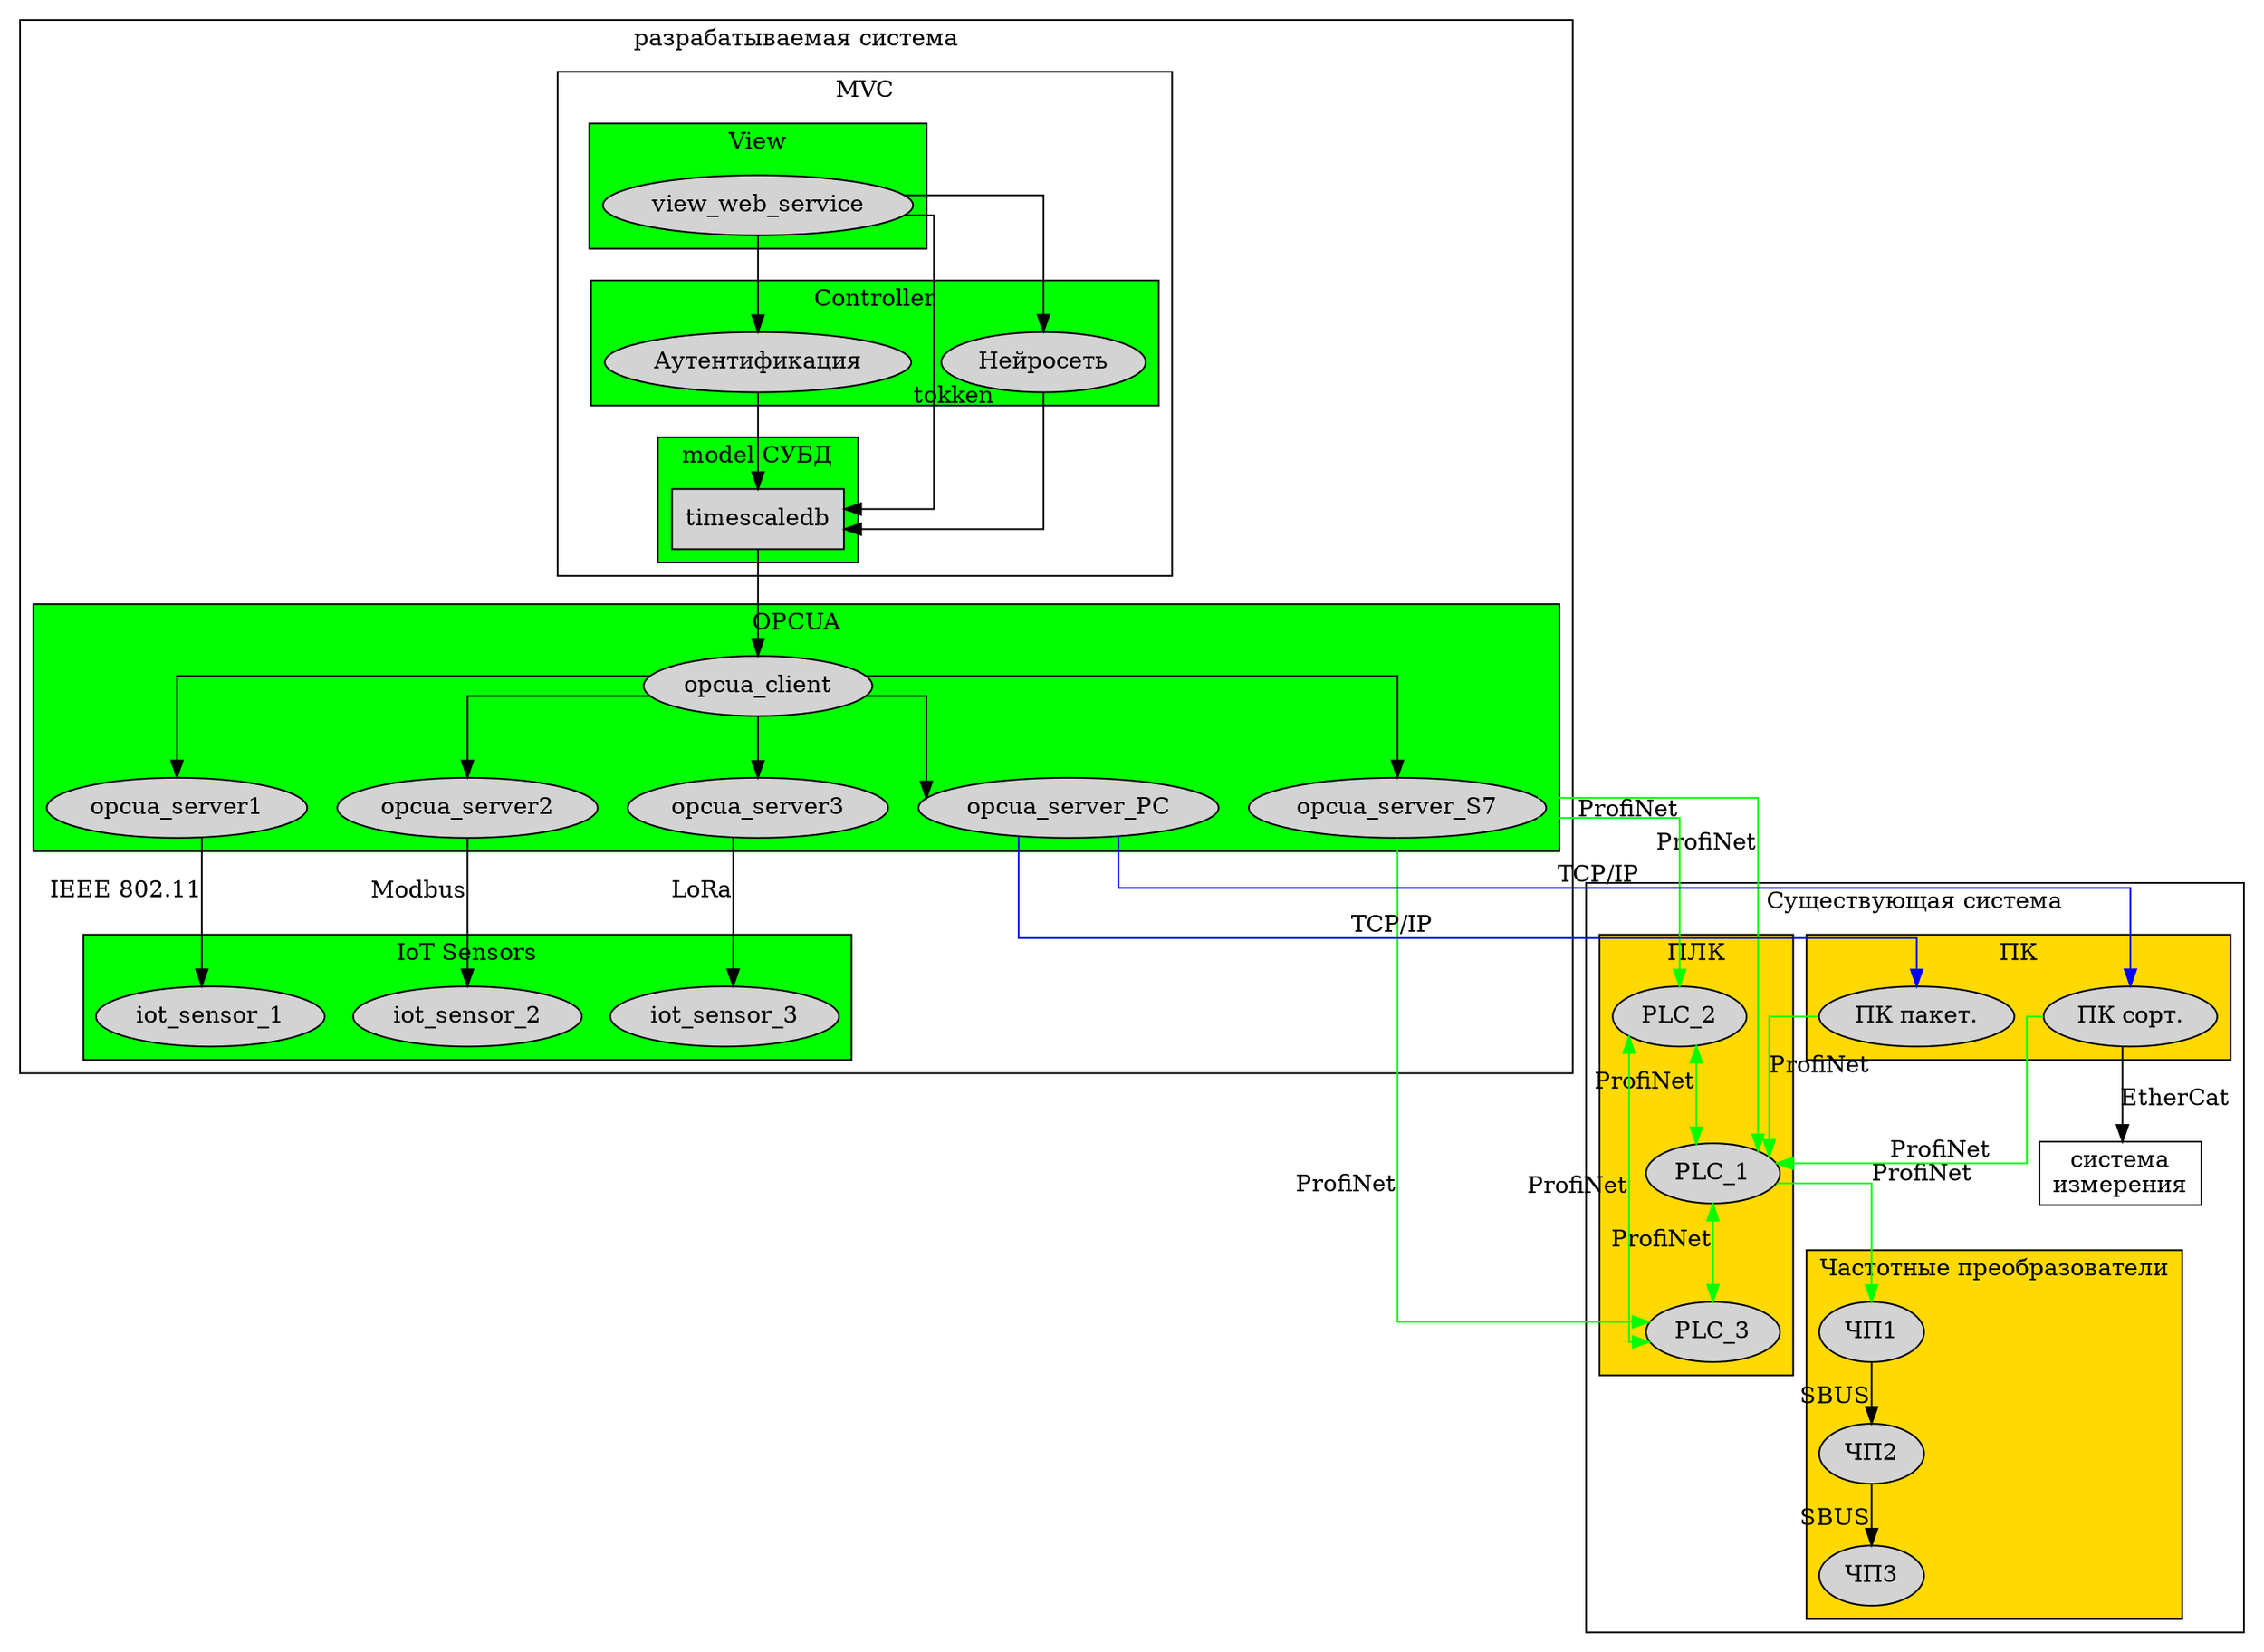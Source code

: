 digraph G {
    // rankdir=LR;
    node [shape=rectangle];
    // splines=curved
    splines=ortho
    subgraph cluster_Project {
        
        label="разрабатываемая система";
    subgraph cluster_opcua {
        label="OPCUA";
        bgcolor="#00ff00";
        node [shape=ellipse  style=filled];
        opcua_server1;
        opcua_server2;
        opcua_server3;
        opcua_server_S7;
        opcua_server_PC;
        opcua_client;
        node [shape=rectangle];
        // opcua_timescaledb;
    }

    subgraph cluster_MVC{
        label="MVC";
        subgraph cluster_database {
            label="model СУБД";
            bgcolor="#00ff00";
            node [shape=ellipse  style=filled];
            // opcua_server;
            // opcua_client;
            node [shape=rectangle];
            timescaledb;
        }

        subgraph cluster_authentication {
            label="Controller";
            bgcolor="#00ff00";
            node [shape=ellipse  style=filled];
            authentication_module[label="Аутентификация"];
            NN_module[label="Нейросеть"];
        }

        subgraph cluster_view {
            label="View";
            bgcolor="#00ff00";
            node [shape=ellipse  style=filled];
            node [shape=ellipse];
            // view_application;
            view_web_service;
        }
    }
    subgraph cluster_iot_sensors {
        label="IoT Sensors";
        bgcolor="#00ff00";
        node [shape=ellipse  style=filled];
        iot_sensor_1;
        iot_sensor_2;
        iot_sensor_3;
    }
    }
    subgraph cluster_Field {
        label="Существующая система";
    subgraph cluster_S7_connections {
        bgcolor="#ffd900";
        splines=line
        node [shape=ellipse  style=filled];
        label="ПЛК";
        node [shape=ellipse];
        PLC_1;
        PLC_2;
        PLC_3;
    }
    subgraph cluster_freq_units {
        bgcolor="#ffd900";
        node [shape=ellipse  style=filled];
        label="Частотные преобразователи";
        node [shape=ellipse];
        FU1[label="ЧП1"];
        FU2[label="ЧП2"];
        FU3[label="ЧП3"];
    }

    subgraph cluster_PC {
        
        label="ПК";
        bgcolor="#ffd900";
        node [shape=ellipse  style=filled];
        SH[label="ПК сорт."];
        PAK[label="ПК пакет."];
    }
    beckhoff[label="система\nизмерения"];
    }
    timescaledb -> opcua_client;
    opcua_client -> opcua_server1;
    opcua_client -> opcua_server2;
    opcua_client -> opcua_server3;
    opcua_client -> opcua_server_S7;
    opcua_client -> opcua_server_PC;
    // opcua_client -> authentication_module;
    // authentication_module -> opcua_server;
    // view_application -> timescaledb;
    // view_web_service -> timescaledb;
    view_web_service -> authentication_module;
    view_web_service -> timescaledb [xlabel="tokken"];
    authentication_module->timescaledb;
    view_web_service ->NN_module
    NN_module->timescaledb;


    opcua_server1 -> iot_sensor_1[xlabel="IEEE 802.11"];
    opcua_server2 -> iot_sensor_2[xlabel="Modbus"];
    opcua_server3 -> iot_sensor_3[xlabel="LoRa"];

    opcua_server_S7 -> PLC_1[xlabel="ProfiNet" color=green];
    opcua_server_S7 -> PLC_2[xlabel="ProfiNet" color=green];
    opcua_server_S7 -> PLC_3[xlabel="ProfiNet" color=green];

    opcua_server_PC -> SH[xlabel="TCP/IP" color="#0000ff"];
    opcua_server_PC -> PAK[xlabel="TCP/IP" color="#0000ff"];

    
    
    PLC_1->FU1[xlabel="ProfiNet" color=green];
    FU1->FU2[xlabel="SBUS"];
    FU2->FU3[xlabel="SBUS"];

    SH->PLC_1[xlabel="ProfiNet" color=green];
    PAK->PLC_1[xlabel="ProfiNet" color=green];

    
    SH->beckhoff[label="EtherCat"];

    PLC_2->PLC_1[xlabel="ProfiNet" dir="both" color=green];
    PLC_1->PLC_3[xlabel="ProfiNet" dir="both" color=green];
    PLC_2->PLC_3[xlabel="ProfiNet" dir="both" color=green];
    


    // iot_sensor_1 -> opcua_timescaledb;
    // iot_sensor_2 -> opcua_timescaledb;
    // iot_sensor_3 -> opcua_timescaledb;
} 
